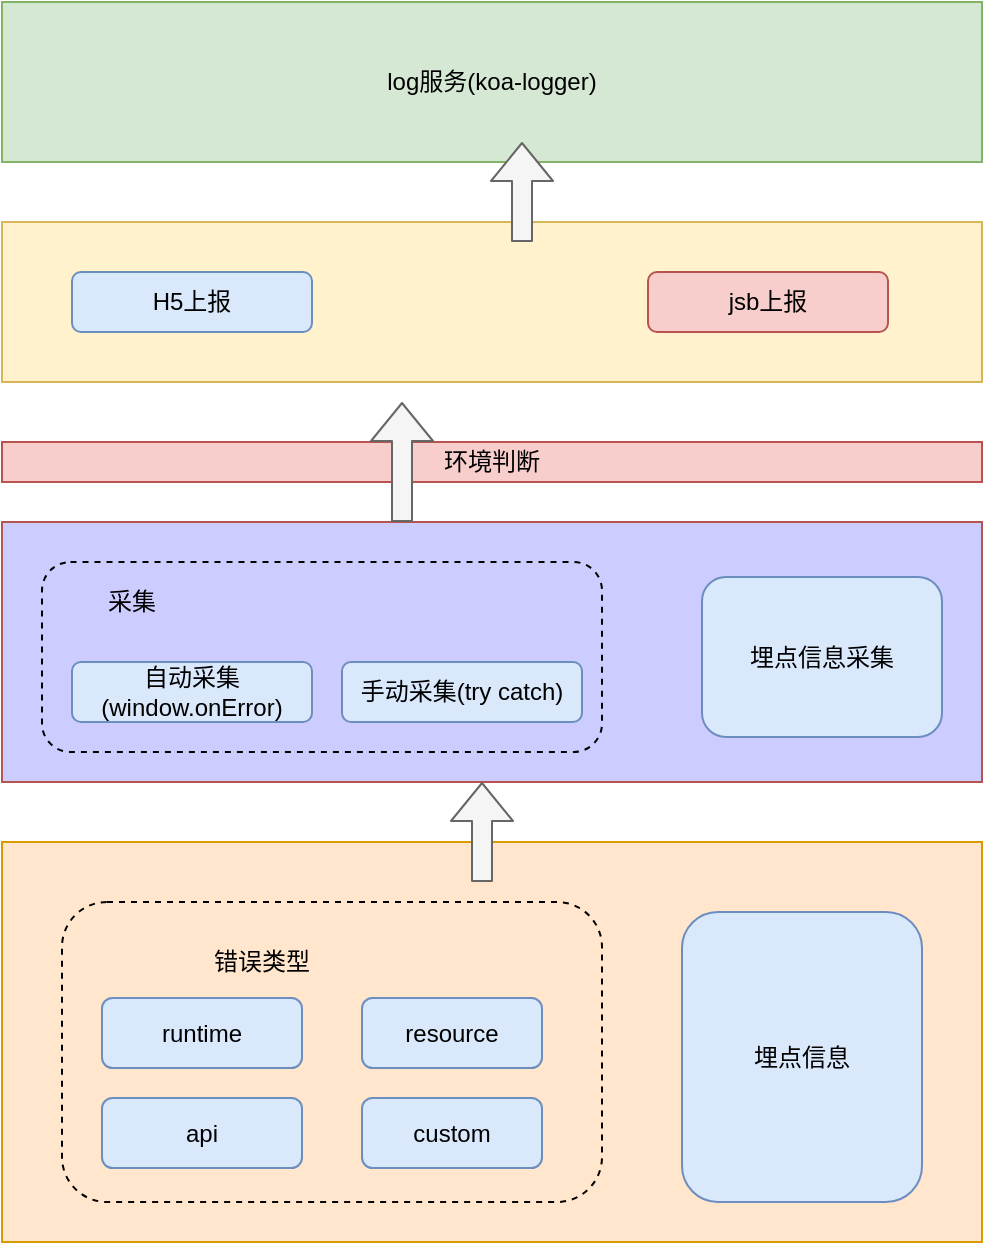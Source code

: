 <mxfile version="11.2.8" type="github" pages="1"><diagram id="gLKr2j5-C_c36KCyizan" name="Page-1"><mxGraphModel dx="718" dy="550" grid="1" gridSize="10" guides="1" tooltips="1" connect="1" arrows="1" fold="1" page="1" pageScale="1" pageWidth="827" pageHeight="1169" math="0" shadow="0"><root><mxCell id="0"/><mxCell id="1" parent="0"/><mxCell id="YmMXK57OthQd1EJoS6fH-9" value="" style="rounded=0;whiteSpace=wrap;html=1;fillColor=#CCCCFF;strokeColor=#b85450;" vertex="1" parent="1"><mxGeometry x="90" y="370" width="490" height="130" as="geometry"/></mxCell><mxCell id="YmMXK57OthQd1EJoS6fH-13" value="" style="rounded=1;whiteSpace=wrap;html=1;dashed=1;fillColor=none;" vertex="1" parent="1"><mxGeometry x="110" y="390" width="280" height="95" as="geometry"/></mxCell><mxCell id="YmMXK57OthQd1EJoS6fH-1" value="" style="rounded=0;whiteSpace=wrap;html=1;fillColor=#ffe6cc;strokeColor=#d79b00;" vertex="1" parent="1"><mxGeometry x="90" y="530" width="490" height="200" as="geometry"/></mxCell><mxCell id="YmMXK57OthQd1EJoS6fH-2" value="" style="rounded=1;whiteSpace=wrap;html=1;dashed=1;fillColor=none;" vertex="1" parent="1"><mxGeometry x="120" y="560" width="270" height="150" as="geometry"/></mxCell><mxCell id="YmMXK57OthQd1EJoS6fH-3" value="埋点信息" style="rounded=1;whiteSpace=wrap;html=1;fillColor=#dae8fc;strokeColor=#6c8ebf;" vertex="1" parent="1"><mxGeometry x="430" y="565" width="120" height="145" as="geometry"/></mxCell><mxCell id="YmMXK57OthQd1EJoS6fH-4" value="runtime" style="rounded=1;whiteSpace=wrap;html=1;fillColor=#dae8fc;strokeColor=#6c8ebf;" vertex="1" parent="1"><mxGeometry x="140" y="608" width="100" height="35" as="geometry"/></mxCell><mxCell id="YmMXK57OthQd1EJoS6fH-5" value="resource" style="rounded=1;whiteSpace=wrap;html=1;fillColor=#dae8fc;strokeColor=#6c8ebf;" vertex="1" parent="1"><mxGeometry x="270" y="608" width="90" height="35" as="geometry"/></mxCell><mxCell id="YmMXK57OthQd1EJoS6fH-6" value="api" style="rounded=1;whiteSpace=wrap;html=1;fillColor=#dae8fc;strokeColor=#6c8ebf;" vertex="1" parent="1"><mxGeometry x="140" y="658" width="100" height="35" as="geometry"/></mxCell><mxCell id="YmMXK57OthQd1EJoS6fH-7" value="custom" style="rounded=1;whiteSpace=wrap;html=1;fillColor=#dae8fc;strokeColor=#6c8ebf;" vertex="1" parent="1"><mxGeometry x="270" y="658" width="90" height="35" as="geometry"/></mxCell><mxCell id="YmMXK57OthQd1EJoS6fH-8" value="错误类型" style="text;html=1;strokeColor=none;fillColor=none;align=center;verticalAlign=middle;whiteSpace=wrap;rounded=0;dashed=1;" vertex="1" parent="1"><mxGeometry x="185" y="580" width="70" height="20" as="geometry"/></mxCell><mxCell id="YmMXK57OthQd1EJoS6fH-10" value="采集" style="text;html=1;strokeColor=none;fillColor=none;align=center;verticalAlign=middle;whiteSpace=wrap;rounded=0;dashed=1;" vertex="1" parent="1"><mxGeometry x="135" y="400" width="40" height="20" as="geometry"/></mxCell><mxCell id="YmMXK57OthQd1EJoS6fH-11" value="自动采集(window.onError)" style="rounded=1;whiteSpace=wrap;html=1;fillColor=#dae8fc;strokeColor=#6c8ebf;" vertex="1" parent="1"><mxGeometry x="125" y="440" width="120" height="30" as="geometry"/></mxCell><mxCell id="YmMXK57OthQd1EJoS6fH-12" value="手动采集(try catch)" style="rounded=1;whiteSpace=wrap;html=1;fillColor=#dae8fc;strokeColor=#6c8ebf;" vertex="1" parent="1"><mxGeometry x="260" y="440" width="120" height="30" as="geometry"/></mxCell><mxCell id="YmMXK57OthQd1EJoS6fH-14" value="埋点信息采集" style="rounded=1;whiteSpace=wrap;html=1;fillColor=#dae8fc;strokeColor=#6c8ebf;" vertex="1" parent="1"><mxGeometry x="440" y="397.5" width="120" height="80" as="geometry"/></mxCell><mxCell id="YmMXK57OthQd1EJoS6fH-15" value="环境判断" style="rounded=0;whiteSpace=wrap;html=1;fillColor=#f8cecc;strokeColor=#b85450;" vertex="1" parent="1"><mxGeometry x="90" y="330" width="490" height="20" as="geometry"/></mxCell><mxCell id="YmMXK57OthQd1EJoS6fH-16" value="" style="rounded=0;whiteSpace=wrap;html=1;fillColor=#fff2cc;strokeColor=#d6b656;" vertex="1" parent="1"><mxGeometry x="90" y="220" width="490" height="80" as="geometry"/></mxCell><mxCell id="YmMXK57OthQd1EJoS6fH-17" value="H5上报" style="rounded=1;whiteSpace=wrap;html=1;fillColor=#dae8fc;strokeColor=#6c8ebf;" vertex="1" parent="1"><mxGeometry x="125" y="245" width="120" height="30" as="geometry"/></mxCell><mxCell id="YmMXK57OthQd1EJoS6fH-18" value="jsb上报" style="rounded=1;whiteSpace=wrap;html=1;fillColor=#f8cecc;strokeColor=#b85450;" vertex="1" parent="1"><mxGeometry x="413" y="245" width="120" height="30" as="geometry"/></mxCell><mxCell id="YmMXK57OthQd1EJoS6fH-19" value="log服务(koa-logger)" style="rounded=0;whiteSpace=wrap;html=1;fillColor=#d5e8d4;strokeColor=#82b366;" vertex="1" parent="1"><mxGeometry x="90" y="110" width="490" height="80" as="geometry"/></mxCell><mxCell id="YmMXK57OthQd1EJoS6fH-20" value="" style="shape=flexArrow;endArrow=classic;html=1;fillColor=#f5f5f5;strokeColor=#666666;" edge="1" parent="1"><mxGeometry width="50" height="50" relative="1" as="geometry"><mxPoint x="330" y="550" as="sourcePoint"/><mxPoint x="330" y="500" as="targetPoint"/></mxGeometry></mxCell><mxCell id="YmMXK57OthQd1EJoS6fH-22" value="" style="shape=flexArrow;endArrow=classic;html=1;fillColor=#f5f5f5;strokeColor=#666666;" edge="1" parent="1"><mxGeometry width="50" height="50" relative="1" as="geometry"><mxPoint x="290" y="370" as="sourcePoint"/><mxPoint x="290" y="310" as="targetPoint"/></mxGeometry></mxCell><mxCell id="YmMXK57OthQd1EJoS6fH-23" value="" style="shape=flexArrow;endArrow=classic;html=1;fillColor=#f5f5f5;strokeColor=#666666;" edge="1" parent="1"><mxGeometry width="50" height="50" relative="1" as="geometry"><mxPoint x="350" y="230" as="sourcePoint"/><mxPoint x="350" y="180" as="targetPoint"/></mxGeometry></mxCell></root></mxGraphModel></diagram></mxfile>